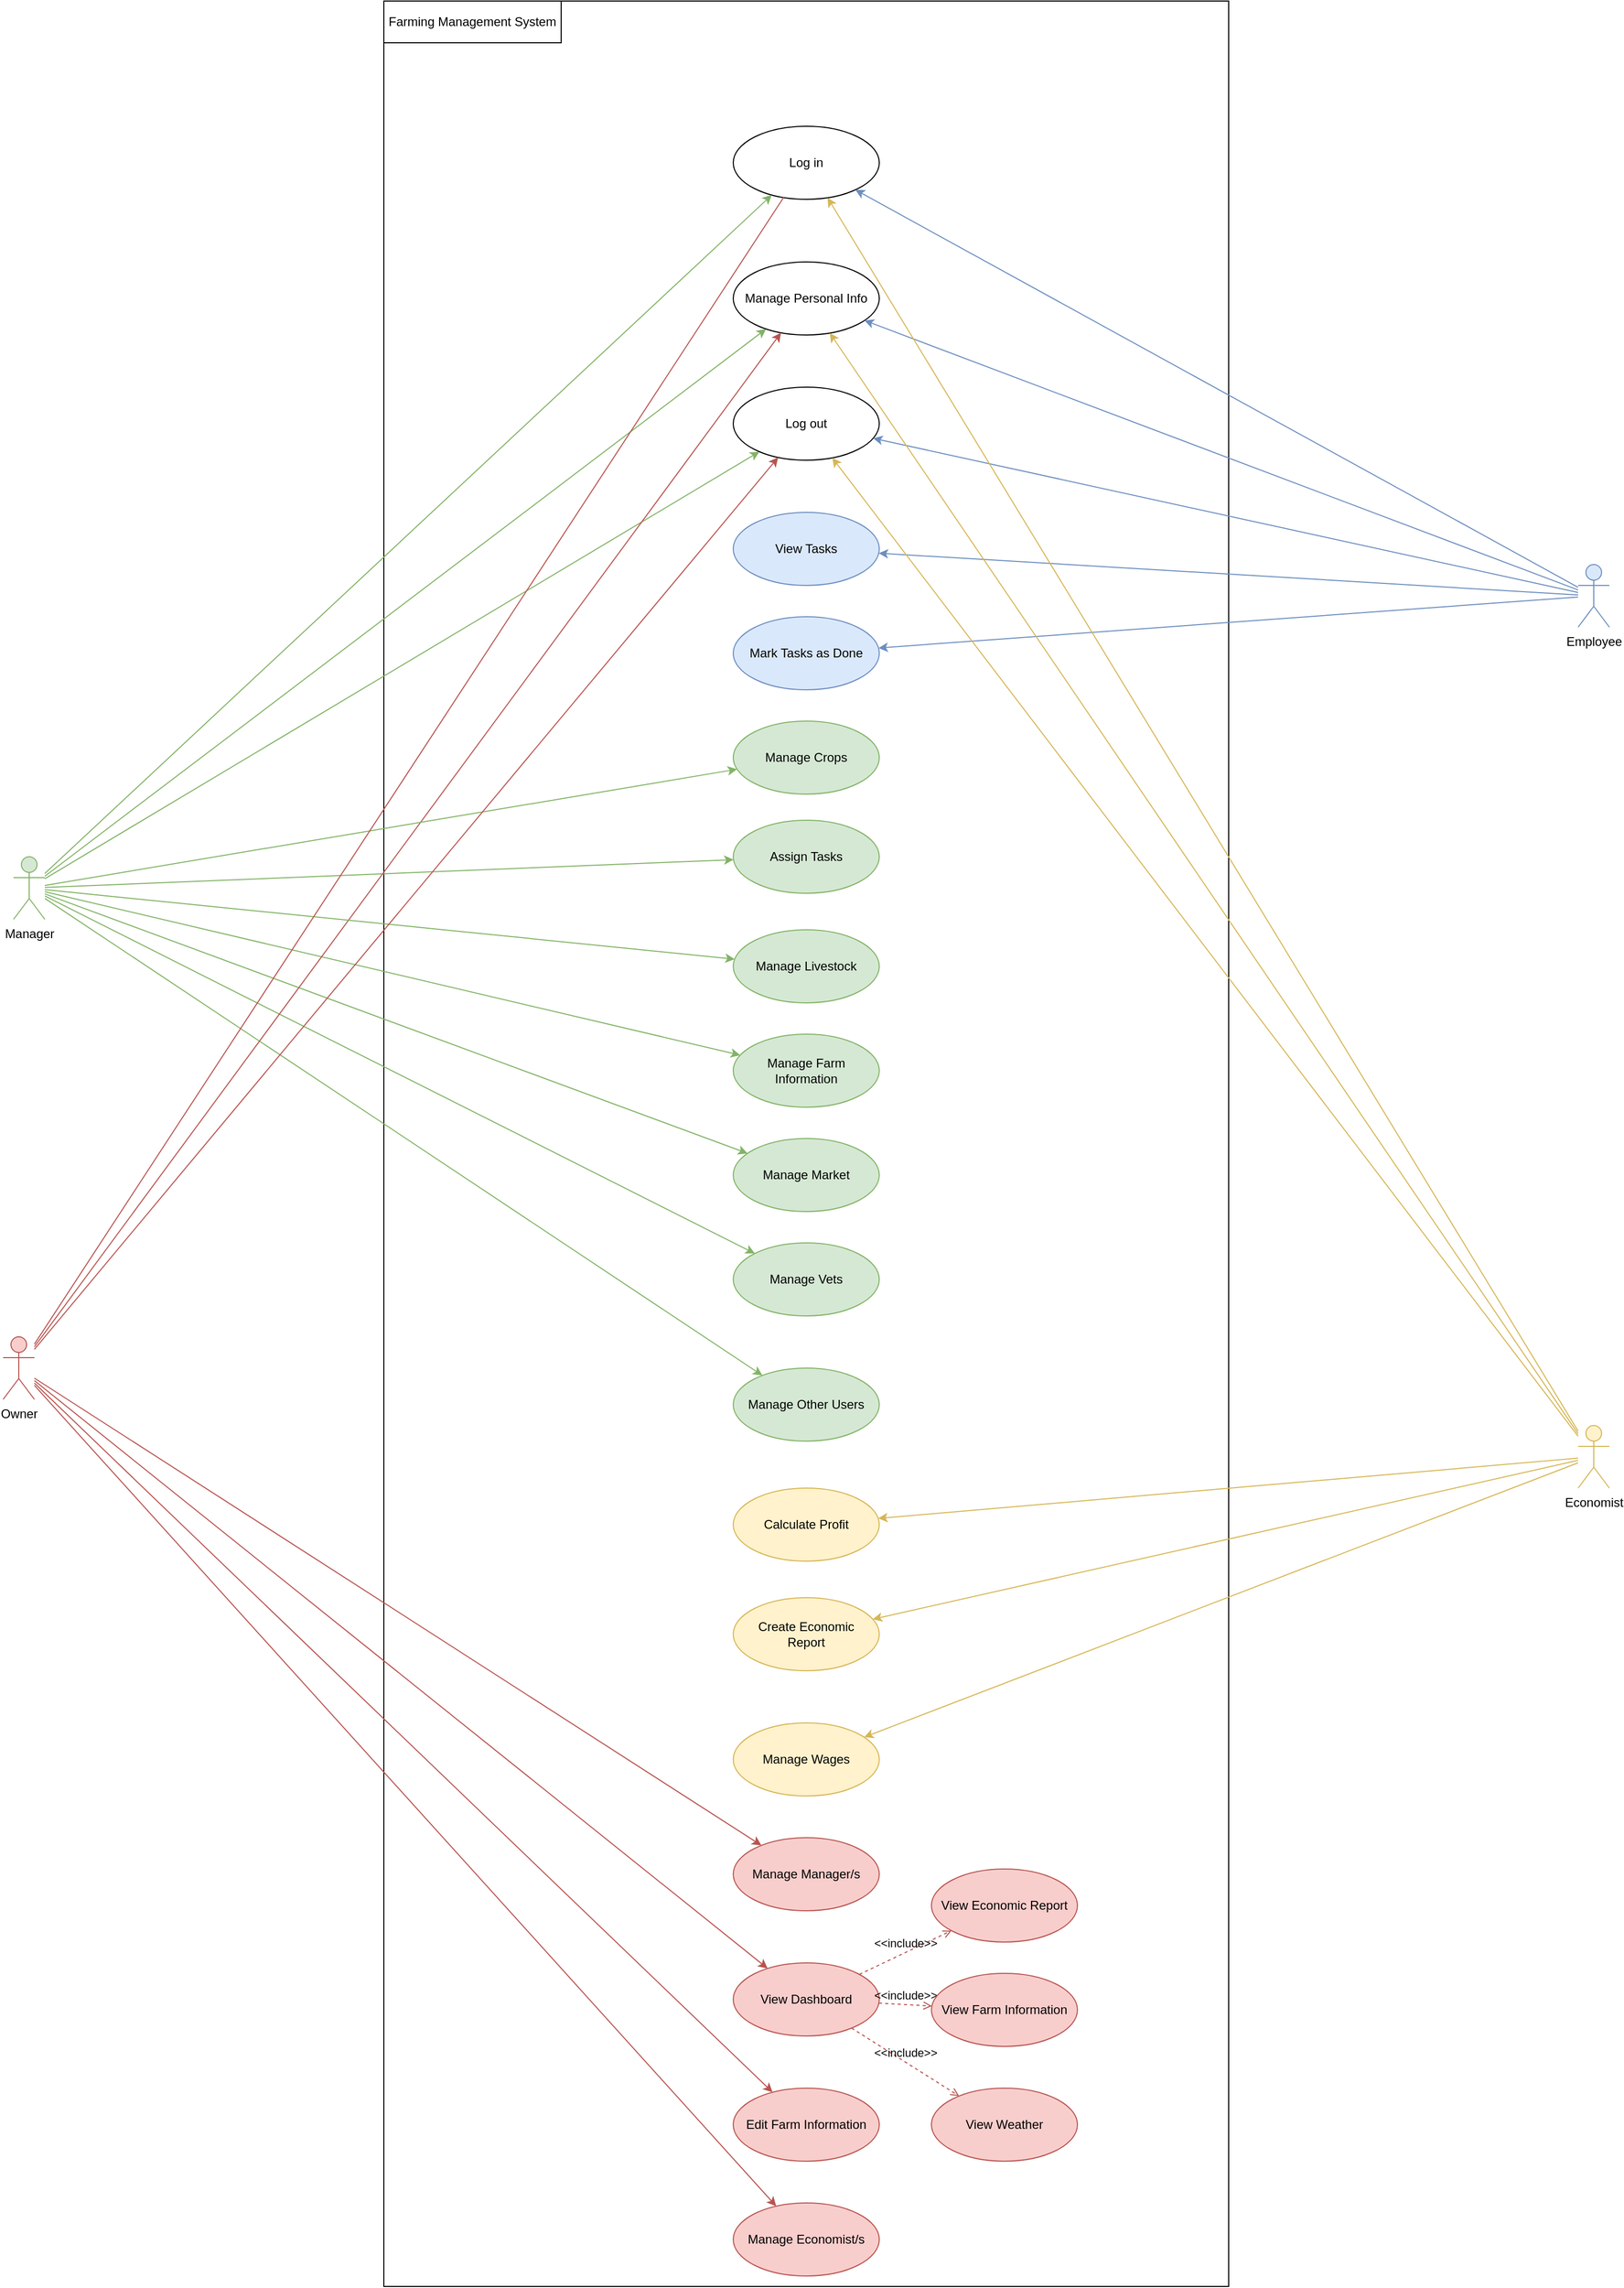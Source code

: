 <mxfile version="14.6.13" type="device"><diagram id="io60YW8iTBMzLNyPXRPF" name="Page-1"><mxGraphModel dx="1024" dy="1992" grid="1" gridSize="10" guides="1" tooltips="1" connect="1" arrows="1" fold="1" page="1" pageScale="1" pageWidth="850" pageHeight="1400" background="none" math="0" shadow="0"><root><mxCell id="0"/><mxCell id="1" parent="0"/><mxCell id="a_t9kyv0cfhuHp1OqBAR-77" value="" style="whiteSpace=wrap;html=1;fontSize=9;" parent="1" vertex="1"><mxGeometry x="425" y="-1010" width="810" height="2190" as="geometry"/></mxCell><mxCell id="a_t9kyv0cfhuHp1OqBAR-1" value="Manager" style="shape=umlActor;verticalLabelPosition=bottom;verticalAlign=top;html=1;outlineConnect=0;fillColor=#d5e8d4;strokeColor=#82b366;" parent="1" vertex="1"><mxGeometry x="70" y="-190" width="30" height="60" as="geometry"/></mxCell><mxCell id="a_t9kyv0cfhuHp1OqBAR-2" value="Log in" style="ellipse;whiteSpace=wrap;html=1;" parent="1" vertex="1"><mxGeometry x="760" y="-890" width="140" height="70" as="geometry"/></mxCell><mxCell id="a_t9kyv0cfhuHp1OqBAR-3" value="" style="endArrow=classic;html=1;fillColor=#d5e8d4;strokeColor=#82b366;" parent="1" source="a_t9kyv0cfhuHp1OqBAR-1" target="a_t9kyv0cfhuHp1OqBAR-2" edge="1"><mxGeometry width="50" height="50" relative="1" as="geometry"><mxPoint x="620" y="-680" as="sourcePoint"/><mxPoint x="670" y="-730" as="targetPoint"/></mxGeometry></mxCell><mxCell id="a_t9kyv0cfhuHp1OqBAR-4" value="" style="endArrow=classic;html=1;fillColor=#d5e8d4;strokeColor=#82b366;" parent="1" source="a_t9kyv0cfhuHp1OqBAR-1" target="a_t9kyv0cfhuHp1OqBAR-14" edge="1"><mxGeometry width="50" height="50" relative="1" as="geometry"><mxPoint x="630" y="-670" as="sourcePoint"/><mxPoint x="680" y="-720" as="targetPoint"/></mxGeometry></mxCell><mxCell id="a_t9kyv0cfhuHp1OqBAR-5" value="" style="endArrow=classic;html=1;fillColor=#d5e8d4;strokeColor=#82b366;" parent="1" source="a_t9kyv0cfhuHp1OqBAR-1" target="a_t9kyv0cfhuHp1OqBAR-13" edge="1"><mxGeometry width="50" height="50" relative="1" as="geometry"><mxPoint x="640" y="-660" as="sourcePoint"/><mxPoint x="690" y="-710" as="targetPoint"/></mxGeometry></mxCell><mxCell id="a_t9kyv0cfhuHp1OqBAR-6" value="" style="endArrow=classic;html=1;fillColor=#d5e8d4;strokeColor=#82b366;" parent="1" source="a_t9kyv0cfhuHp1OqBAR-1" target="a_t9kyv0cfhuHp1OqBAR-15" edge="1"><mxGeometry width="50" height="50" relative="1" as="geometry"><mxPoint x="630" y="-380" as="sourcePoint"/><mxPoint x="680" y="-430" as="targetPoint"/></mxGeometry></mxCell><mxCell id="a_t9kyv0cfhuHp1OqBAR-7" value="" style="endArrow=classic;html=1;fillColor=#d5e8d4;strokeColor=#82b366;" parent="1" source="a_t9kyv0cfhuHp1OqBAR-1" target="a_t9kyv0cfhuHp1OqBAR-16" edge="1"><mxGeometry width="50" height="50" relative="1" as="geometry"><mxPoint x="640" y="-370" as="sourcePoint"/><mxPoint x="690" y="-420" as="targetPoint"/></mxGeometry></mxCell><mxCell id="a_t9kyv0cfhuHp1OqBAR-10" value="" style="endArrow=classic;html=1;fillColor=#d5e8d4;strokeColor=#82b366;" parent="1" source="a_t9kyv0cfhuHp1OqBAR-1" target="a_t9kyv0cfhuHp1OqBAR-19" edge="1"><mxGeometry width="50" height="50" relative="1" as="geometry"><mxPoint x="670" y="-340" as="sourcePoint"/><mxPoint x="720" y="-390" as="targetPoint"/></mxGeometry></mxCell><mxCell id="a_t9kyv0cfhuHp1OqBAR-11" value="" style="endArrow=classic;html=1;fillColor=#d5e8d4;strokeColor=#82b366;" parent="1" source="a_t9kyv0cfhuHp1OqBAR-1" target="a_t9kyv0cfhuHp1OqBAR-20" edge="1"><mxGeometry width="50" height="50" relative="1" as="geometry"><mxPoint x="680" y="-330" as="sourcePoint"/><mxPoint x="730" y="-380" as="targetPoint"/></mxGeometry></mxCell><mxCell id="a_t9kyv0cfhuHp1OqBAR-12" value="" style="endArrow=classic;html=1;fillColor=#d5e8d4;strokeColor=#82b366;" parent="1" source="a_t9kyv0cfhuHp1OqBAR-1" target="a_t9kyv0cfhuHp1OqBAR-21" edge="1"><mxGeometry width="50" height="50" relative="1" as="geometry"><mxPoint x="690" y="-320" as="sourcePoint"/><mxPoint x="740" y="-370" as="targetPoint"/></mxGeometry></mxCell><mxCell id="a_t9kyv0cfhuHp1OqBAR-13" value="Log out" style="ellipse;whiteSpace=wrap;html=1;" parent="1" vertex="1"><mxGeometry x="760" y="-640" width="140" height="70" as="geometry"/></mxCell><mxCell id="a_t9kyv0cfhuHp1OqBAR-14" value="Manage Personal Info" style="ellipse;whiteSpace=wrap;html=1;" parent="1" vertex="1"><mxGeometry x="760" y="-760" width="140" height="70" as="geometry"/></mxCell><mxCell id="a_t9kyv0cfhuHp1OqBAR-16" value="Manage Other Users" style="ellipse;whiteSpace=wrap;html=1;fillColor=#d5e8d4;strokeColor=#82b366;" parent="1" vertex="1"><mxGeometry x="760" y="300" width="140" height="70" as="geometry"/></mxCell><mxCell id="a_t9kyv0cfhuHp1OqBAR-17" value="Manage Crops" style="ellipse;whiteSpace=wrap;html=1;fillColor=#d5e8d4;strokeColor=#82b366;" parent="1" vertex="1"><mxGeometry x="760" y="-320" width="140" height="70" as="geometry"/></mxCell><mxCell id="a_t9kyv0cfhuHp1OqBAR-19" value="Manage Market" style="ellipse;whiteSpace=wrap;html=1;fillColor=#d5e8d4;strokeColor=#82b366;" parent="1" vertex="1"><mxGeometry x="760" y="80" width="140" height="70" as="geometry"/></mxCell><mxCell id="a_t9kyv0cfhuHp1OqBAR-20" value="Manage Vets" style="ellipse;whiteSpace=wrap;html=1;fillColor=#d5e8d4;strokeColor=#82b366;" parent="1" vertex="1"><mxGeometry x="760" y="180" width="140" height="70" as="geometry"/></mxCell><mxCell id="a_t9kyv0cfhuHp1OqBAR-21" value="Assign Tasks" style="ellipse;whiteSpace=wrap;html=1;fillColor=#d5e8d4;strokeColor=#82b366;" parent="1" vertex="1"><mxGeometry x="760" y="-225" width="140" height="70" as="geometry"/></mxCell><mxCell id="a_t9kyv0cfhuHp1OqBAR-22" value="Owner" style="shape=umlActor;verticalLabelPosition=bottom;verticalAlign=top;html=1;fillColor=#f8cecc;strokeColor=#b85450;" parent="1" vertex="1"><mxGeometry x="60" y="270" width="30" height="60" as="geometry"/></mxCell><mxCell id="a_t9kyv0cfhuHp1OqBAR-26" value="" style="endArrow=classic;html=1;fillColor=#f8cecc;strokeColor=#b85450;" parent="1" source="a_t9kyv0cfhuHp1OqBAR-22" target="a_t9kyv0cfhuHp1OqBAR-14" edge="1"><mxGeometry width="50" height="50" relative="1" as="geometry"><mxPoint x="100" y="297.571" as="sourcePoint"/><mxPoint x="269.779" y="96.57" as="targetPoint"/></mxGeometry></mxCell><mxCell id="a_t9kyv0cfhuHp1OqBAR-27" value="Manage Manager/s" style="ellipse;whiteSpace=wrap;html=1;fillColor=#f8cecc;strokeColor=#b85450;" parent="1" vertex="1"><mxGeometry x="760" y="750" width="140" height="70" as="geometry"/></mxCell><mxCell id="a_t9kyv0cfhuHp1OqBAR-28" value="" style="endArrow=classic;html=1;fillColor=#f8cecc;strokeColor=#b85450;" parent="1" source="a_t9kyv0cfhuHp1OqBAR-22" target="a_t9kyv0cfhuHp1OqBAR-27" edge="1"><mxGeometry width="50" height="50" relative="1" as="geometry"><mxPoint x="100" y="312.1" as="sourcePoint"/><mxPoint x="267.593" y="335.563" as="targetPoint"/></mxGeometry></mxCell><mxCell id="a_t9kyv0cfhuHp1OqBAR-31" value="" style="endArrow=classic;html=1;fillColor=#f8cecc;strokeColor=#b85450;" parent="1" source="a_t9kyv0cfhuHp1OqBAR-22" target="a_t9kyv0cfhuHp1OqBAR-32" edge="1"><mxGeometry width="50" height="50" relative="1" as="geometry"><mxPoint x="100" y="386.286" as="sourcePoint"/><mxPoint x="287.593" y="435.563" as="targetPoint"/></mxGeometry></mxCell><mxCell id="a_t9kyv0cfhuHp1OqBAR-32" value="View Dashboard" style="ellipse;whiteSpace=wrap;html=1;fillColor=#f8cecc;strokeColor=#b85450;" parent="1" vertex="1"><mxGeometry x="760" y="870" width="140" height="70" as="geometry"/></mxCell><mxCell id="a_t9kyv0cfhuHp1OqBAR-33" value="&amp;lt;&amp;lt;include&amp;gt;&amp;gt;" style="html=1;verticalAlign=bottom;labelBackgroundColor=none;endArrow=open;endFill=0;dashed=1;fillColor=#f8cecc;strokeColor=#b85450;" parent="1" source="a_t9kyv0cfhuHp1OqBAR-32" target="a_t9kyv0cfhuHp1OqBAR-34" edge="1"><mxGeometry width="160" relative="1" as="geometry"><mxPoint x="930" y="600" as="sourcePoint"/><mxPoint x="1090" y="600" as="targetPoint"/></mxGeometry></mxCell><mxCell id="a_t9kyv0cfhuHp1OqBAR-34" value="View Farm Information" style="ellipse;whiteSpace=wrap;html=1;fillColor=#f8cecc;strokeColor=#b85450;" parent="1" vertex="1"><mxGeometry x="950" y="880" width="140" height="70" as="geometry"/></mxCell><mxCell id="a_t9kyv0cfhuHp1OqBAR-35" value="&amp;lt;&amp;lt;include&amp;gt;&amp;gt;" style="html=1;verticalAlign=bottom;labelBackgroundColor=none;endArrow=open;endFill=0;dashed=1;fillColor=#f8cecc;strokeColor=#b85450;" parent="1" source="a_t9kyv0cfhuHp1OqBAR-32" target="a_t9kyv0cfhuHp1OqBAR-36" edge="1"><mxGeometry width="160" relative="1" as="geometry"><mxPoint x="983.023" y="861.045" as="sourcePoint"/><mxPoint x="980" y="710" as="targetPoint"/></mxGeometry></mxCell><mxCell id="a_t9kyv0cfhuHp1OqBAR-36" value="View Weather" style="ellipse;whiteSpace=wrap;html=1;fillColor=#f8cecc;strokeColor=#b85450;" parent="1" vertex="1"><mxGeometry x="950" y="990" width="140" height="70" as="geometry"/></mxCell><mxCell id="a_t9kyv0cfhuHp1OqBAR-37" value="" style="endArrow=classic;html=1;fillColor=#f8cecc;strokeColor=#b85450;" parent="1" source="a_t9kyv0cfhuHp1OqBAR-22" target="a_t9kyv0cfhuHp1OqBAR-38" edge="1"><mxGeometry width="50" height="50" relative="1" as="geometry"><mxPoint x="90" y="508.259" as="sourcePoint"/><mxPoint x="287.593" y="645.563" as="targetPoint"/></mxGeometry></mxCell><mxCell id="a_t9kyv0cfhuHp1OqBAR-38" value="Edit Farm Information" style="ellipse;whiteSpace=wrap;html=1;fillColor=#f8cecc;strokeColor=#b85450;" parent="1" vertex="1"><mxGeometry x="760" y="990" width="140" height="70" as="geometry"/></mxCell><mxCell id="a_t9kyv0cfhuHp1OqBAR-39" value="Manage Economist/s" style="ellipse;whiteSpace=wrap;html=1;fillColor=#f8cecc;strokeColor=#b85450;" parent="1" vertex="1"><mxGeometry x="760" y="1100" width="140" height="70" as="geometry"/></mxCell><mxCell id="a_t9kyv0cfhuHp1OqBAR-40" value="" style="endArrow=classic;html=1;fillColor=#f8cecc;strokeColor=#b85450;" parent="1" source="a_t9kyv0cfhuHp1OqBAR-22" target="a_t9kyv0cfhuHp1OqBAR-39" edge="1"><mxGeometry width="50" height="50" relative="1" as="geometry"><mxPoint x="100" y="731.592" as="sourcePoint"/><mxPoint x="277.593" y="775.563" as="targetPoint"/></mxGeometry></mxCell><mxCell id="a_t9kyv0cfhuHp1OqBAR-41" value="&amp;lt;&amp;lt;include&amp;gt;&amp;gt;" style="html=1;verticalAlign=bottom;labelBackgroundColor=none;endArrow=open;endFill=0;dashed=1;fillColor=#f8cecc;strokeColor=#b85450;" parent="1" source="a_t9kyv0cfhuHp1OqBAR-32" target="a_t9kyv0cfhuHp1OqBAR-42" edge="1"><mxGeometry width="160" relative="1" as="geometry"><mxPoint x="926.257" y="681.269" as="sourcePoint"/><mxPoint x="990" y="720" as="targetPoint"/></mxGeometry></mxCell><mxCell id="a_t9kyv0cfhuHp1OqBAR-42" value="View Economic Report" style="ellipse;whiteSpace=wrap;html=1;fillColor=#f8cecc;strokeColor=#b85450;" parent="1" vertex="1"><mxGeometry x="950" y="780" width="140" height="70" as="geometry"/></mxCell><mxCell id="a_t9kyv0cfhuHp1OqBAR-43" value="Employee" style="shape=umlActor;verticalLabelPosition=bottom;verticalAlign=top;html=1;fillColor=#dae8fc;strokeColor=#6c8ebf;" parent="1" vertex="1"><mxGeometry x="1570" y="-470" width="30" height="60" as="geometry"/></mxCell><mxCell id="a_t9kyv0cfhuHp1OqBAR-45" value="" style="endArrow=classic;html=1;fillColor=#dae8fc;strokeColor=#6c8ebf;" parent="1" source="a_t9kyv0cfhuHp1OqBAR-43" target="a_t9kyv0cfhuHp1OqBAR-2" edge="1"><mxGeometry width="50" height="50" relative="1" as="geometry"><mxPoint x="1220" y="-310" as="sourcePoint"/><mxPoint x="971.238" y="-610.275" as="targetPoint"/></mxGeometry></mxCell><mxCell id="a_t9kyv0cfhuHp1OqBAR-47" value="" style="endArrow=classic;html=1;fillColor=#dae8fc;strokeColor=#6c8ebf;" parent="1" source="a_t9kyv0cfhuHp1OqBAR-43" target="a_t9kyv0cfhuHp1OqBAR-14" edge="1"><mxGeometry width="50" height="50" relative="1" as="geometry"><mxPoint x="950" y="-432.429" as="sourcePoint"/><mxPoint x="740" y="-550" as="targetPoint"/></mxGeometry></mxCell><mxCell id="a_t9kyv0cfhuHp1OqBAR-48" value="View Tasks" style="ellipse;whiteSpace=wrap;html=1;fillColor=#dae8fc;strokeColor=#6c8ebf;" parent="1" vertex="1"><mxGeometry x="760" y="-520" width="140" height="70" as="geometry"/></mxCell><mxCell id="a_t9kyv0cfhuHp1OqBAR-49" value="" style="endArrow=classic;html=1;fillColor=#dae8fc;strokeColor=#6c8ebf;" parent="1" source="a_t9kyv0cfhuHp1OqBAR-43" target="a_t9kyv0cfhuHp1OqBAR-48" edge="1"><mxGeometry width="50" height="50" relative="1" as="geometry"><mxPoint x="950" y="-417.9" as="sourcePoint"/><mxPoint x="1117.593" y="-394.437" as="targetPoint"/></mxGeometry></mxCell><mxCell id="a_t9kyv0cfhuHp1OqBAR-50" value="" style="endArrow=classic;html=1;fillColor=#dae8fc;strokeColor=#6c8ebf;" parent="1" source="a_t9kyv0cfhuHp1OqBAR-43" target="a_t9kyv0cfhuHp1OqBAR-51" edge="1"><mxGeometry width="50" height="50" relative="1" as="geometry"><mxPoint x="960" y="-407.9" as="sourcePoint"/><mxPoint x="1127.593" y="-384.437" as="targetPoint"/></mxGeometry></mxCell><mxCell id="a_t9kyv0cfhuHp1OqBAR-51" value="Mark Tasks as Done" style="ellipse;whiteSpace=wrap;html=1;fillColor=#dae8fc;strokeColor=#6c8ebf;" parent="1" vertex="1"><mxGeometry x="760" y="-420" width="140" height="70" as="geometry"/></mxCell><mxCell id="a_t9kyv0cfhuHp1OqBAR-53" value="" style="endArrow=classic;html=1;fillColor=#dae8fc;strokeColor=#6c8ebf;" parent="1" source="a_t9kyv0cfhuHp1OqBAR-43" target="a_t9kyv0cfhuHp1OqBAR-13" edge="1"><mxGeometry width="50" height="50" relative="1" as="geometry"><mxPoint x="950" y="-446.053" as="sourcePoint"/><mxPoint x="953.56" y="-279.852" as="targetPoint"/></mxGeometry></mxCell><mxCell id="a_t9kyv0cfhuHp1OqBAR-54" value="Economist" style="shape=umlActor;verticalLabelPosition=bottom;verticalAlign=top;html=1;fillColor=#fff2cc;strokeColor=#d6b656;" parent="1" vertex="1"><mxGeometry x="1570" y="355" width="30" height="60" as="geometry"/></mxCell><mxCell id="a_t9kyv0cfhuHp1OqBAR-56" value="" style="endArrow=classic;html=1;fillColor=#fff2cc;strokeColor=#d6b656;" parent="1" source="a_t9kyv0cfhuHp1OqBAR-54" target="a_t9kyv0cfhuHp1OqBAR-2" edge="1"><mxGeometry width="50" height="50" relative="1" as="geometry"><mxPoint x="1136" y="140" as="sourcePoint"/><mxPoint x="1207.1" y="-30.599" as="targetPoint"/></mxGeometry></mxCell><mxCell id="a_t9kyv0cfhuHp1OqBAR-58" value="" style="endArrow=classic;html=1;fillColor=#fff2cc;strokeColor=#d6b656;" parent="1" source="a_t9kyv0cfhuHp1OqBAR-54" target="a_t9kyv0cfhuHp1OqBAR-13" edge="1"><mxGeometry width="50" height="50" relative="1" as="geometry"><mxPoint x="1250" y="273.894" as="sourcePoint"/><mxPoint x="910" y="-120" as="targetPoint"/></mxGeometry></mxCell><mxCell id="a_t9kyv0cfhuHp1OqBAR-59" value="" style="endArrow=classic;html=1;fillColor=#fff2cc;strokeColor=#d6b656;" parent="1" source="a_t9kyv0cfhuHp1OqBAR-54" target="a_t9kyv0cfhuHp1OqBAR-14" edge="1"><mxGeometry width="50" height="50" relative="1" as="geometry"><mxPoint x="1610" y="113.894" as="sourcePoint"/><mxPoint x="1307.256" y="24.476" as="targetPoint"/></mxGeometry></mxCell><mxCell id="a_t9kyv0cfhuHp1OqBAR-61" value="" style="endArrow=classic;html=1;fillColor=#fff2cc;strokeColor=#d6b656;" parent="1" source="a_t9kyv0cfhuHp1OqBAR-54" target="a_t9kyv0cfhuHp1OqBAR-62" edge="1"><mxGeometry width="50" height="50" relative="1" as="geometry"><mxPoint x="1620" y="123.894" as="sourcePoint"/><mxPoint x="1460" y="110" as="targetPoint"/></mxGeometry></mxCell><mxCell id="a_t9kyv0cfhuHp1OqBAR-62" value="Create Economic &lt;br&gt;Report" style="ellipse;whiteSpace=wrap;html=1;fillColor=#fff2cc;strokeColor=#d6b656;" parent="1" vertex="1"><mxGeometry x="760" y="520" width="140" height="70" as="geometry"/></mxCell><mxCell id="a_t9kyv0cfhuHp1OqBAR-63" value="" style="endArrow=classic;html=1;fillColor=#fff2cc;strokeColor=#d6b656;" parent="1" source="a_t9kyv0cfhuHp1OqBAR-54" target="a_t9kyv0cfhuHp1OqBAR-66" edge="1"><mxGeometry width="50" height="50" relative="1" as="geometry"><mxPoint x="1630" y="133.894" as="sourcePoint"/><mxPoint x="1753.866" y="-20.001" as="targetPoint"/></mxGeometry></mxCell><mxCell id="a_t9kyv0cfhuHp1OqBAR-64" value="Manage Wages" style="ellipse;whiteSpace=wrap;html=1;fillColor=#fff2cc;strokeColor=#d6b656;" parent="1" vertex="1"><mxGeometry x="760" y="640" width="140" height="70" as="geometry"/></mxCell><mxCell id="a_t9kyv0cfhuHp1OqBAR-65" value="" style="endArrow=classic;html=1;fillColor=#fff2cc;strokeColor=#d6b656;" parent="1" source="a_t9kyv0cfhuHp1OqBAR-54" target="a_t9kyv0cfhuHp1OqBAR-64" edge="1"><mxGeometry width="50" height="50" relative="1" as="geometry"><mxPoint x="1640" y="143.894" as="sourcePoint"/><mxPoint x="1763.866" y="-10.001" as="targetPoint"/></mxGeometry></mxCell><mxCell id="a_t9kyv0cfhuHp1OqBAR-66" value="Calculate Profit" style="ellipse;whiteSpace=wrap;html=1;fillColor=#fff2cc;strokeColor=#d6b656;" parent="1" vertex="1"><mxGeometry x="760" y="415" width="140" height="70" as="geometry"/></mxCell><mxCell id="a_t9kyv0cfhuHp1OqBAR-18" value="Manage Livestock" style="ellipse;whiteSpace=wrap;html=1;fillColor=#d5e8d4;strokeColor=#82b366;" parent="1" vertex="1"><mxGeometry x="760" y="-120" width="140" height="70" as="geometry"/></mxCell><mxCell id="a_t9kyv0cfhuHp1OqBAR-15" value="Manage Farm Information" style="ellipse;whiteSpace=wrap;html=1;fillColor=#d5e8d4;strokeColor=#82b366;" parent="1" vertex="1"><mxGeometry x="760" y="-20" width="140" height="70" as="geometry"/></mxCell><mxCell id="a_t9kyv0cfhuHp1OqBAR-69" value="" style="endArrow=classic;html=1;fillColor=#d5e8d4;strokeColor=#82b366;" parent="1" source="a_t9kyv0cfhuHp1OqBAR-1" target="a_t9kyv0cfhuHp1OqBAR-17" edge="1"><mxGeometry width="50" height="50" relative="1" as="geometry"><mxPoint x="110" y="-220" as="sourcePoint"/><mxPoint x="500" y="-510" as="targetPoint"/></mxGeometry></mxCell><mxCell id="a_t9kyv0cfhuHp1OqBAR-70" value="" style="endArrow=classic;html=1;fillColor=#d5e8d4;strokeColor=#82b366;" parent="1" source="a_t9kyv0cfhuHp1OqBAR-1" target="a_t9kyv0cfhuHp1OqBAR-18" edge="1"><mxGeometry width="50" height="50" relative="1" as="geometry"><mxPoint x="110" y="-157.367" as="sourcePoint"/><mxPoint x="890.061" y="-540.474" as="targetPoint"/></mxGeometry></mxCell><mxCell id="a_t9kyv0cfhuHp1OqBAR-71" value="" style="endArrow=none;html=1;fillColor=#f8cecc;strokeColor=#b85450;" parent="1" source="a_t9kyv0cfhuHp1OqBAR-22" target="a_t9kyv0cfhuHp1OqBAR-2" edge="1"><mxGeometry width="50" height="50" relative="1" as="geometry"><mxPoint x="100" y="297.409" as="sourcePoint"/><mxPoint x="734.17" y="-234.932" as="targetPoint"/></mxGeometry></mxCell><mxCell id="a_t9kyv0cfhuHp1OqBAR-73" value="" style="endArrow=classic;html=1;fillColor=#f8cecc;strokeColor=#b85450;" parent="1" source="a_t9kyv0cfhuHp1OqBAR-22" target="a_t9kyv0cfhuHp1OqBAR-13" edge="1"><mxGeometry width="50" height="50" relative="1" as="geometry"><mxPoint x="100" y="294.649" as="sourcePoint"/><mxPoint x="909.271" y="-533.553" as="targetPoint"/></mxGeometry></mxCell><mxCell id="a_t9kyv0cfhuHp1OqBAR-78" value="Farming Management System" style="whiteSpace=wrap;html=1;" parent="1" vertex="1"><mxGeometry x="425" y="-1010" width="170" height="40" as="geometry"/></mxCell></root></mxGraphModel></diagram></mxfile>